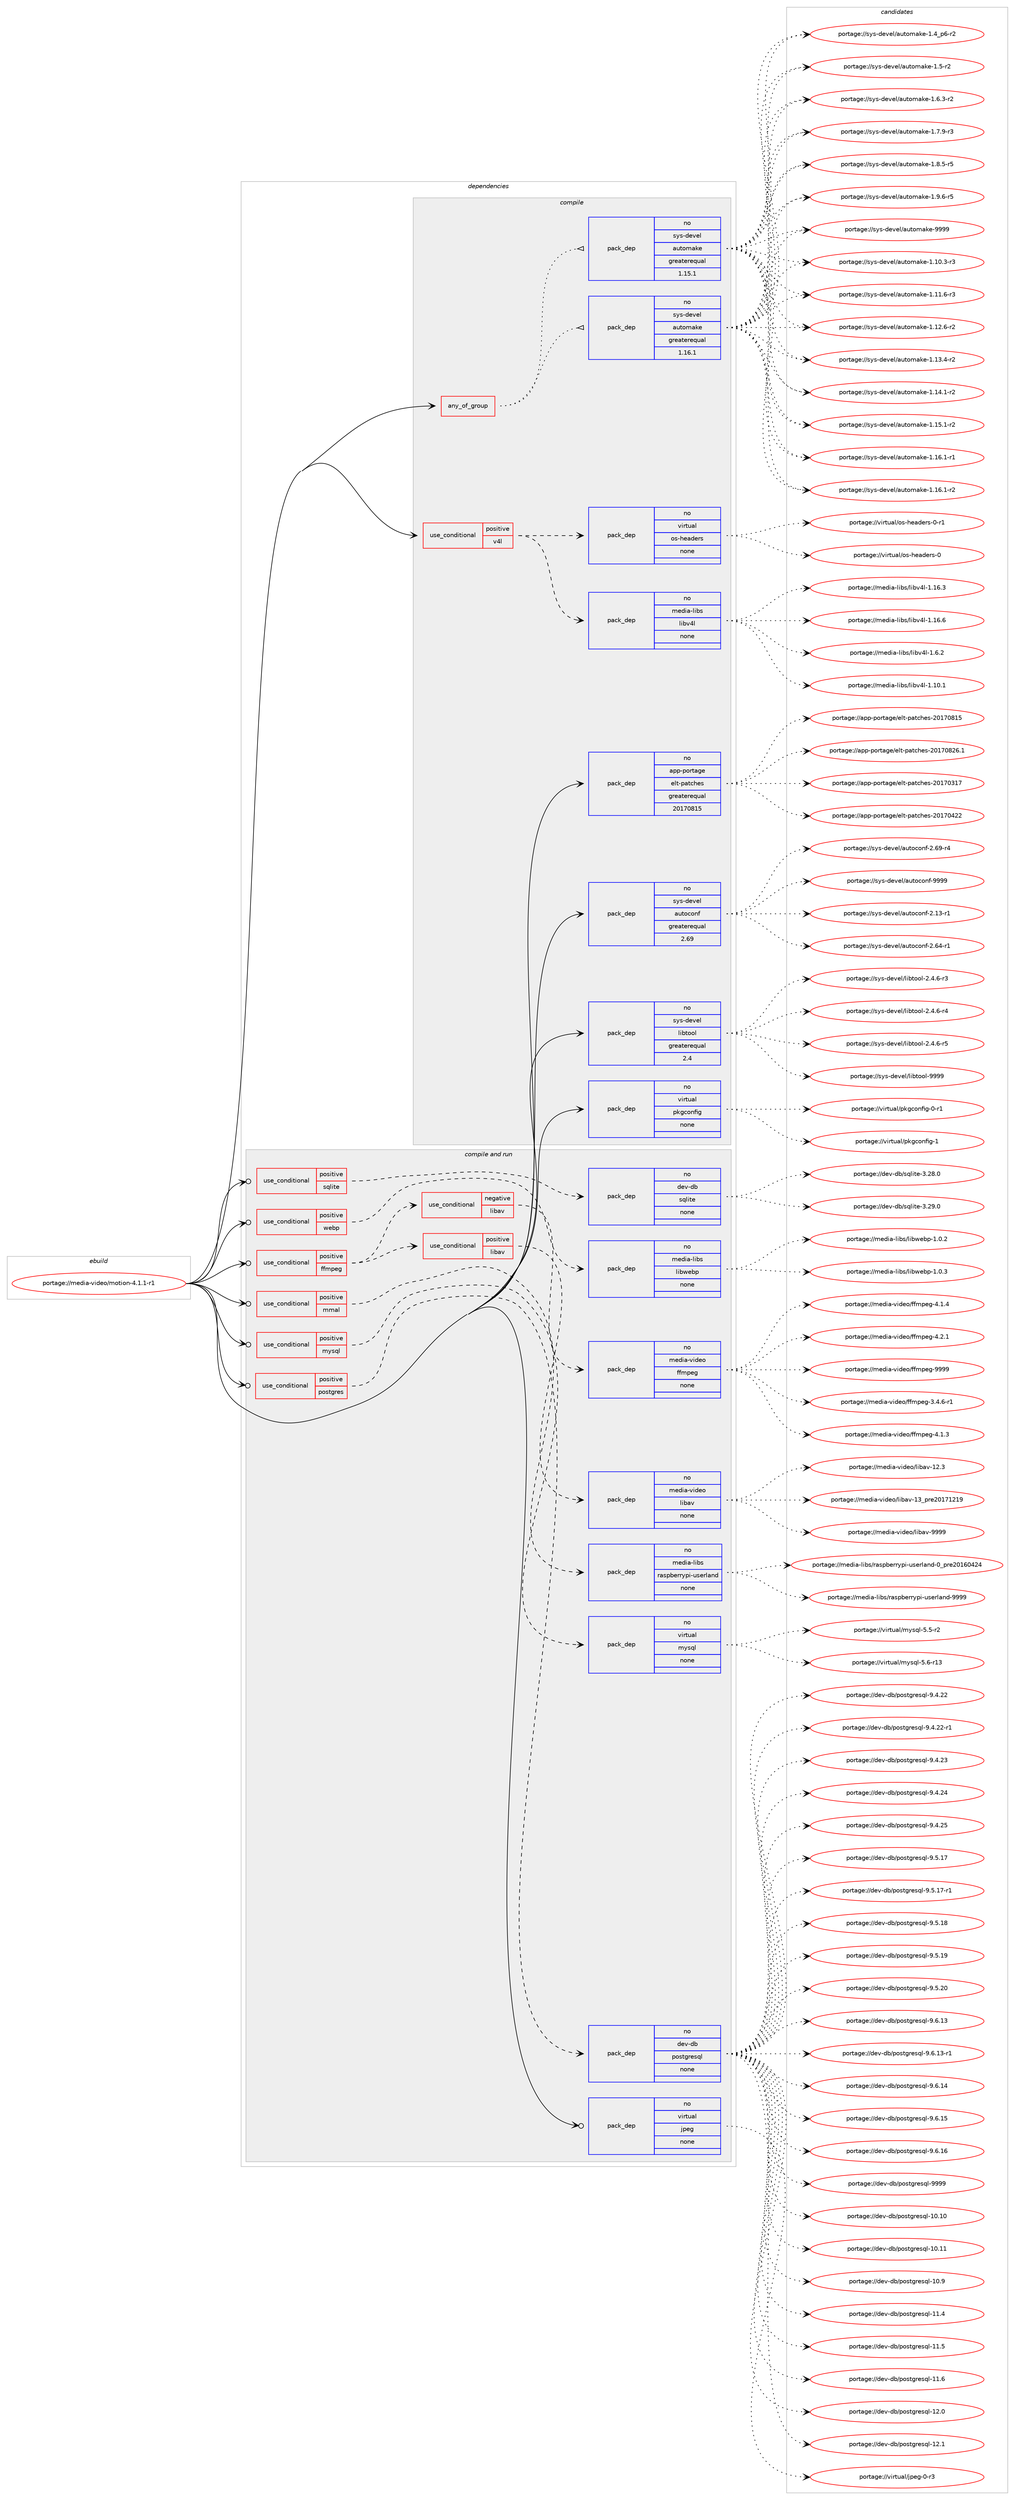 digraph prolog {

# *************
# Graph options
# *************

newrank=true;
concentrate=true;
compound=true;
graph [rankdir=LR,fontname=Helvetica,fontsize=10,ranksep=1.5];#, ranksep=2.5, nodesep=0.2];
edge  [arrowhead=vee];
node  [fontname=Helvetica,fontsize=10];

# **********
# The ebuild
# **********

subgraph cluster_leftcol {
color=gray;
rank=same;
label=<<i>ebuild</i>>;
id [label="portage://media-video/motion-4.1.1-r1", color=red, width=4, href="../media-video/motion-4.1.1-r1.svg"];
}

# ****************
# The dependencies
# ****************

subgraph cluster_midcol {
color=gray;
label=<<i>dependencies</i>>;
subgraph cluster_compile {
fillcolor="#eeeeee";
style=filled;
label=<<i>compile</i>>;
subgraph any5445 {
dependency341381 [label=<<TABLE BORDER="0" CELLBORDER="1" CELLSPACING="0" CELLPADDING="4"><TR><TD CELLPADDING="10">any_of_group</TD></TR></TABLE>>, shape=none, color=red];subgraph pack250768 {
dependency341382 [label=<<TABLE BORDER="0" CELLBORDER="1" CELLSPACING="0" CELLPADDING="4" WIDTH="220"><TR><TD ROWSPAN="6" CELLPADDING="30">pack_dep</TD></TR><TR><TD WIDTH="110">no</TD></TR><TR><TD>sys-devel</TD></TR><TR><TD>automake</TD></TR><TR><TD>greaterequal</TD></TR><TR><TD>1.16.1</TD></TR></TABLE>>, shape=none, color=blue];
}
dependency341381:e -> dependency341382:w [weight=20,style="dotted",arrowhead="oinv"];
subgraph pack250769 {
dependency341383 [label=<<TABLE BORDER="0" CELLBORDER="1" CELLSPACING="0" CELLPADDING="4" WIDTH="220"><TR><TD ROWSPAN="6" CELLPADDING="30">pack_dep</TD></TR><TR><TD WIDTH="110">no</TD></TR><TR><TD>sys-devel</TD></TR><TR><TD>automake</TD></TR><TR><TD>greaterequal</TD></TR><TR><TD>1.15.1</TD></TR></TABLE>>, shape=none, color=blue];
}
dependency341381:e -> dependency341383:w [weight=20,style="dotted",arrowhead="oinv"];
}
id:e -> dependency341381:w [weight=20,style="solid",arrowhead="vee"];
subgraph cond85025 {
dependency341384 [label=<<TABLE BORDER="0" CELLBORDER="1" CELLSPACING="0" CELLPADDING="4"><TR><TD ROWSPAN="3" CELLPADDING="10">use_conditional</TD></TR><TR><TD>positive</TD></TR><TR><TD>v4l</TD></TR></TABLE>>, shape=none, color=red];
subgraph pack250770 {
dependency341385 [label=<<TABLE BORDER="0" CELLBORDER="1" CELLSPACING="0" CELLPADDING="4" WIDTH="220"><TR><TD ROWSPAN="6" CELLPADDING="30">pack_dep</TD></TR><TR><TD WIDTH="110">no</TD></TR><TR><TD>media-libs</TD></TR><TR><TD>libv4l</TD></TR><TR><TD>none</TD></TR><TR><TD></TD></TR></TABLE>>, shape=none, color=blue];
}
dependency341384:e -> dependency341385:w [weight=20,style="dashed",arrowhead="vee"];
subgraph pack250771 {
dependency341386 [label=<<TABLE BORDER="0" CELLBORDER="1" CELLSPACING="0" CELLPADDING="4" WIDTH="220"><TR><TD ROWSPAN="6" CELLPADDING="30">pack_dep</TD></TR><TR><TD WIDTH="110">no</TD></TR><TR><TD>virtual</TD></TR><TR><TD>os-headers</TD></TR><TR><TD>none</TD></TR><TR><TD></TD></TR></TABLE>>, shape=none, color=blue];
}
dependency341384:e -> dependency341386:w [weight=20,style="dashed",arrowhead="vee"];
}
id:e -> dependency341384:w [weight=20,style="solid",arrowhead="vee"];
subgraph pack250772 {
dependency341387 [label=<<TABLE BORDER="0" CELLBORDER="1" CELLSPACING="0" CELLPADDING="4" WIDTH="220"><TR><TD ROWSPAN="6" CELLPADDING="30">pack_dep</TD></TR><TR><TD WIDTH="110">no</TD></TR><TR><TD>app-portage</TD></TR><TR><TD>elt-patches</TD></TR><TR><TD>greaterequal</TD></TR><TR><TD>20170815</TD></TR></TABLE>>, shape=none, color=blue];
}
id:e -> dependency341387:w [weight=20,style="solid",arrowhead="vee"];
subgraph pack250773 {
dependency341388 [label=<<TABLE BORDER="0" CELLBORDER="1" CELLSPACING="0" CELLPADDING="4" WIDTH="220"><TR><TD ROWSPAN="6" CELLPADDING="30">pack_dep</TD></TR><TR><TD WIDTH="110">no</TD></TR><TR><TD>sys-devel</TD></TR><TR><TD>autoconf</TD></TR><TR><TD>greaterequal</TD></TR><TR><TD>2.69</TD></TR></TABLE>>, shape=none, color=blue];
}
id:e -> dependency341388:w [weight=20,style="solid",arrowhead="vee"];
subgraph pack250774 {
dependency341389 [label=<<TABLE BORDER="0" CELLBORDER="1" CELLSPACING="0" CELLPADDING="4" WIDTH="220"><TR><TD ROWSPAN="6" CELLPADDING="30">pack_dep</TD></TR><TR><TD WIDTH="110">no</TD></TR><TR><TD>sys-devel</TD></TR><TR><TD>libtool</TD></TR><TR><TD>greaterequal</TD></TR><TR><TD>2.4</TD></TR></TABLE>>, shape=none, color=blue];
}
id:e -> dependency341389:w [weight=20,style="solid",arrowhead="vee"];
subgraph pack250775 {
dependency341390 [label=<<TABLE BORDER="0" CELLBORDER="1" CELLSPACING="0" CELLPADDING="4" WIDTH="220"><TR><TD ROWSPAN="6" CELLPADDING="30">pack_dep</TD></TR><TR><TD WIDTH="110">no</TD></TR><TR><TD>virtual</TD></TR><TR><TD>pkgconfig</TD></TR><TR><TD>none</TD></TR><TR><TD></TD></TR></TABLE>>, shape=none, color=blue];
}
id:e -> dependency341390:w [weight=20,style="solid",arrowhead="vee"];
}
subgraph cluster_compileandrun {
fillcolor="#eeeeee";
style=filled;
label=<<i>compile and run</i>>;
subgraph cond85026 {
dependency341391 [label=<<TABLE BORDER="0" CELLBORDER="1" CELLSPACING="0" CELLPADDING="4"><TR><TD ROWSPAN="3" CELLPADDING="10">use_conditional</TD></TR><TR><TD>positive</TD></TR><TR><TD>ffmpeg</TD></TR></TABLE>>, shape=none, color=red];
subgraph cond85027 {
dependency341392 [label=<<TABLE BORDER="0" CELLBORDER="1" CELLSPACING="0" CELLPADDING="4"><TR><TD ROWSPAN="3" CELLPADDING="10">use_conditional</TD></TR><TR><TD>positive</TD></TR><TR><TD>libav</TD></TR></TABLE>>, shape=none, color=red];
subgraph pack250776 {
dependency341393 [label=<<TABLE BORDER="0" CELLBORDER="1" CELLSPACING="0" CELLPADDING="4" WIDTH="220"><TR><TD ROWSPAN="6" CELLPADDING="30">pack_dep</TD></TR><TR><TD WIDTH="110">no</TD></TR><TR><TD>media-video</TD></TR><TR><TD>libav</TD></TR><TR><TD>none</TD></TR><TR><TD></TD></TR></TABLE>>, shape=none, color=blue];
}
dependency341392:e -> dependency341393:w [weight=20,style="dashed",arrowhead="vee"];
}
dependency341391:e -> dependency341392:w [weight=20,style="dashed",arrowhead="vee"];
subgraph cond85028 {
dependency341394 [label=<<TABLE BORDER="0" CELLBORDER="1" CELLSPACING="0" CELLPADDING="4"><TR><TD ROWSPAN="3" CELLPADDING="10">use_conditional</TD></TR><TR><TD>negative</TD></TR><TR><TD>libav</TD></TR></TABLE>>, shape=none, color=red];
subgraph pack250777 {
dependency341395 [label=<<TABLE BORDER="0" CELLBORDER="1" CELLSPACING="0" CELLPADDING="4" WIDTH="220"><TR><TD ROWSPAN="6" CELLPADDING="30">pack_dep</TD></TR><TR><TD WIDTH="110">no</TD></TR><TR><TD>media-video</TD></TR><TR><TD>ffmpeg</TD></TR><TR><TD>none</TD></TR><TR><TD></TD></TR></TABLE>>, shape=none, color=blue];
}
dependency341394:e -> dependency341395:w [weight=20,style="dashed",arrowhead="vee"];
}
dependency341391:e -> dependency341394:w [weight=20,style="dashed",arrowhead="vee"];
}
id:e -> dependency341391:w [weight=20,style="solid",arrowhead="odotvee"];
subgraph cond85029 {
dependency341396 [label=<<TABLE BORDER="0" CELLBORDER="1" CELLSPACING="0" CELLPADDING="4"><TR><TD ROWSPAN="3" CELLPADDING="10">use_conditional</TD></TR><TR><TD>positive</TD></TR><TR><TD>mmal</TD></TR></TABLE>>, shape=none, color=red];
subgraph pack250778 {
dependency341397 [label=<<TABLE BORDER="0" CELLBORDER="1" CELLSPACING="0" CELLPADDING="4" WIDTH="220"><TR><TD ROWSPAN="6" CELLPADDING="30">pack_dep</TD></TR><TR><TD WIDTH="110">no</TD></TR><TR><TD>media-libs</TD></TR><TR><TD>raspberrypi-userland</TD></TR><TR><TD>none</TD></TR><TR><TD></TD></TR></TABLE>>, shape=none, color=blue];
}
dependency341396:e -> dependency341397:w [weight=20,style="dashed",arrowhead="vee"];
}
id:e -> dependency341396:w [weight=20,style="solid",arrowhead="odotvee"];
subgraph cond85030 {
dependency341398 [label=<<TABLE BORDER="0" CELLBORDER="1" CELLSPACING="0" CELLPADDING="4"><TR><TD ROWSPAN="3" CELLPADDING="10">use_conditional</TD></TR><TR><TD>positive</TD></TR><TR><TD>mysql</TD></TR></TABLE>>, shape=none, color=red];
subgraph pack250779 {
dependency341399 [label=<<TABLE BORDER="0" CELLBORDER="1" CELLSPACING="0" CELLPADDING="4" WIDTH="220"><TR><TD ROWSPAN="6" CELLPADDING="30">pack_dep</TD></TR><TR><TD WIDTH="110">no</TD></TR><TR><TD>virtual</TD></TR><TR><TD>mysql</TD></TR><TR><TD>none</TD></TR><TR><TD></TD></TR></TABLE>>, shape=none, color=blue];
}
dependency341398:e -> dependency341399:w [weight=20,style="dashed",arrowhead="vee"];
}
id:e -> dependency341398:w [weight=20,style="solid",arrowhead="odotvee"];
subgraph cond85031 {
dependency341400 [label=<<TABLE BORDER="0" CELLBORDER="1" CELLSPACING="0" CELLPADDING="4"><TR><TD ROWSPAN="3" CELLPADDING="10">use_conditional</TD></TR><TR><TD>positive</TD></TR><TR><TD>postgres</TD></TR></TABLE>>, shape=none, color=red];
subgraph pack250780 {
dependency341401 [label=<<TABLE BORDER="0" CELLBORDER="1" CELLSPACING="0" CELLPADDING="4" WIDTH="220"><TR><TD ROWSPAN="6" CELLPADDING="30">pack_dep</TD></TR><TR><TD WIDTH="110">no</TD></TR><TR><TD>dev-db</TD></TR><TR><TD>postgresql</TD></TR><TR><TD>none</TD></TR><TR><TD></TD></TR></TABLE>>, shape=none, color=blue];
}
dependency341400:e -> dependency341401:w [weight=20,style="dashed",arrowhead="vee"];
}
id:e -> dependency341400:w [weight=20,style="solid",arrowhead="odotvee"];
subgraph cond85032 {
dependency341402 [label=<<TABLE BORDER="0" CELLBORDER="1" CELLSPACING="0" CELLPADDING="4"><TR><TD ROWSPAN="3" CELLPADDING="10">use_conditional</TD></TR><TR><TD>positive</TD></TR><TR><TD>sqlite</TD></TR></TABLE>>, shape=none, color=red];
subgraph pack250781 {
dependency341403 [label=<<TABLE BORDER="0" CELLBORDER="1" CELLSPACING="0" CELLPADDING="4" WIDTH="220"><TR><TD ROWSPAN="6" CELLPADDING="30">pack_dep</TD></TR><TR><TD WIDTH="110">no</TD></TR><TR><TD>dev-db</TD></TR><TR><TD>sqlite</TD></TR><TR><TD>none</TD></TR><TR><TD></TD></TR></TABLE>>, shape=none, color=blue];
}
dependency341402:e -> dependency341403:w [weight=20,style="dashed",arrowhead="vee"];
}
id:e -> dependency341402:w [weight=20,style="solid",arrowhead="odotvee"];
subgraph cond85033 {
dependency341404 [label=<<TABLE BORDER="0" CELLBORDER="1" CELLSPACING="0" CELLPADDING="4"><TR><TD ROWSPAN="3" CELLPADDING="10">use_conditional</TD></TR><TR><TD>positive</TD></TR><TR><TD>webp</TD></TR></TABLE>>, shape=none, color=red];
subgraph pack250782 {
dependency341405 [label=<<TABLE BORDER="0" CELLBORDER="1" CELLSPACING="0" CELLPADDING="4" WIDTH="220"><TR><TD ROWSPAN="6" CELLPADDING="30">pack_dep</TD></TR><TR><TD WIDTH="110">no</TD></TR><TR><TD>media-libs</TD></TR><TR><TD>libwebp</TD></TR><TR><TD>none</TD></TR><TR><TD></TD></TR></TABLE>>, shape=none, color=blue];
}
dependency341404:e -> dependency341405:w [weight=20,style="dashed",arrowhead="vee"];
}
id:e -> dependency341404:w [weight=20,style="solid",arrowhead="odotvee"];
subgraph pack250783 {
dependency341406 [label=<<TABLE BORDER="0" CELLBORDER="1" CELLSPACING="0" CELLPADDING="4" WIDTH="220"><TR><TD ROWSPAN="6" CELLPADDING="30">pack_dep</TD></TR><TR><TD WIDTH="110">no</TD></TR><TR><TD>virtual</TD></TR><TR><TD>jpeg</TD></TR><TR><TD>none</TD></TR><TR><TD></TD></TR></TABLE>>, shape=none, color=blue];
}
id:e -> dependency341406:w [weight=20,style="solid",arrowhead="odotvee"];
}
subgraph cluster_run {
fillcolor="#eeeeee";
style=filled;
label=<<i>run</i>>;
}
}

# **************
# The candidates
# **************

subgraph cluster_choices {
rank=same;
color=gray;
label=<<i>candidates</i>>;

subgraph choice250768 {
color=black;
nodesep=1;
choiceportage11512111545100101118101108479711711611110997107101454946494846514511451 [label="portage://sys-devel/automake-1.10.3-r3", color=red, width=4,href="../sys-devel/automake-1.10.3-r3.svg"];
choiceportage11512111545100101118101108479711711611110997107101454946494946544511451 [label="portage://sys-devel/automake-1.11.6-r3", color=red, width=4,href="../sys-devel/automake-1.11.6-r3.svg"];
choiceportage11512111545100101118101108479711711611110997107101454946495046544511450 [label="portage://sys-devel/automake-1.12.6-r2", color=red, width=4,href="../sys-devel/automake-1.12.6-r2.svg"];
choiceportage11512111545100101118101108479711711611110997107101454946495146524511450 [label="portage://sys-devel/automake-1.13.4-r2", color=red, width=4,href="../sys-devel/automake-1.13.4-r2.svg"];
choiceportage11512111545100101118101108479711711611110997107101454946495246494511450 [label="portage://sys-devel/automake-1.14.1-r2", color=red, width=4,href="../sys-devel/automake-1.14.1-r2.svg"];
choiceportage11512111545100101118101108479711711611110997107101454946495346494511450 [label="portage://sys-devel/automake-1.15.1-r2", color=red, width=4,href="../sys-devel/automake-1.15.1-r2.svg"];
choiceportage11512111545100101118101108479711711611110997107101454946495446494511449 [label="portage://sys-devel/automake-1.16.1-r1", color=red, width=4,href="../sys-devel/automake-1.16.1-r1.svg"];
choiceportage11512111545100101118101108479711711611110997107101454946495446494511450 [label="portage://sys-devel/automake-1.16.1-r2", color=red, width=4,href="../sys-devel/automake-1.16.1-r2.svg"];
choiceportage115121115451001011181011084797117116111109971071014549465295112544511450 [label="portage://sys-devel/automake-1.4_p6-r2", color=red, width=4,href="../sys-devel/automake-1.4_p6-r2.svg"];
choiceportage11512111545100101118101108479711711611110997107101454946534511450 [label="portage://sys-devel/automake-1.5-r2", color=red, width=4,href="../sys-devel/automake-1.5-r2.svg"];
choiceportage115121115451001011181011084797117116111109971071014549465446514511450 [label="portage://sys-devel/automake-1.6.3-r2", color=red, width=4,href="../sys-devel/automake-1.6.3-r2.svg"];
choiceportage115121115451001011181011084797117116111109971071014549465546574511451 [label="portage://sys-devel/automake-1.7.9-r3", color=red, width=4,href="../sys-devel/automake-1.7.9-r3.svg"];
choiceportage115121115451001011181011084797117116111109971071014549465646534511453 [label="portage://sys-devel/automake-1.8.5-r5", color=red, width=4,href="../sys-devel/automake-1.8.5-r5.svg"];
choiceportage115121115451001011181011084797117116111109971071014549465746544511453 [label="portage://sys-devel/automake-1.9.6-r5", color=red, width=4,href="../sys-devel/automake-1.9.6-r5.svg"];
choiceportage115121115451001011181011084797117116111109971071014557575757 [label="portage://sys-devel/automake-9999", color=red, width=4,href="../sys-devel/automake-9999.svg"];
dependency341382:e -> choiceportage11512111545100101118101108479711711611110997107101454946494846514511451:w [style=dotted,weight="100"];
dependency341382:e -> choiceportage11512111545100101118101108479711711611110997107101454946494946544511451:w [style=dotted,weight="100"];
dependency341382:e -> choiceportage11512111545100101118101108479711711611110997107101454946495046544511450:w [style=dotted,weight="100"];
dependency341382:e -> choiceportage11512111545100101118101108479711711611110997107101454946495146524511450:w [style=dotted,weight="100"];
dependency341382:e -> choiceportage11512111545100101118101108479711711611110997107101454946495246494511450:w [style=dotted,weight="100"];
dependency341382:e -> choiceportage11512111545100101118101108479711711611110997107101454946495346494511450:w [style=dotted,weight="100"];
dependency341382:e -> choiceportage11512111545100101118101108479711711611110997107101454946495446494511449:w [style=dotted,weight="100"];
dependency341382:e -> choiceportage11512111545100101118101108479711711611110997107101454946495446494511450:w [style=dotted,weight="100"];
dependency341382:e -> choiceportage115121115451001011181011084797117116111109971071014549465295112544511450:w [style=dotted,weight="100"];
dependency341382:e -> choiceportage11512111545100101118101108479711711611110997107101454946534511450:w [style=dotted,weight="100"];
dependency341382:e -> choiceportage115121115451001011181011084797117116111109971071014549465446514511450:w [style=dotted,weight="100"];
dependency341382:e -> choiceportage115121115451001011181011084797117116111109971071014549465546574511451:w [style=dotted,weight="100"];
dependency341382:e -> choiceportage115121115451001011181011084797117116111109971071014549465646534511453:w [style=dotted,weight="100"];
dependency341382:e -> choiceportage115121115451001011181011084797117116111109971071014549465746544511453:w [style=dotted,weight="100"];
dependency341382:e -> choiceportage115121115451001011181011084797117116111109971071014557575757:w [style=dotted,weight="100"];
}
subgraph choice250769 {
color=black;
nodesep=1;
choiceportage11512111545100101118101108479711711611110997107101454946494846514511451 [label="portage://sys-devel/automake-1.10.3-r3", color=red, width=4,href="../sys-devel/automake-1.10.3-r3.svg"];
choiceportage11512111545100101118101108479711711611110997107101454946494946544511451 [label="portage://sys-devel/automake-1.11.6-r3", color=red, width=4,href="../sys-devel/automake-1.11.6-r3.svg"];
choiceportage11512111545100101118101108479711711611110997107101454946495046544511450 [label="portage://sys-devel/automake-1.12.6-r2", color=red, width=4,href="../sys-devel/automake-1.12.6-r2.svg"];
choiceportage11512111545100101118101108479711711611110997107101454946495146524511450 [label="portage://sys-devel/automake-1.13.4-r2", color=red, width=4,href="../sys-devel/automake-1.13.4-r2.svg"];
choiceportage11512111545100101118101108479711711611110997107101454946495246494511450 [label="portage://sys-devel/automake-1.14.1-r2", color=red, width=4,href="../sys-devel/automake-1.14.1-r2.svg"];
choiceportage11512111545100101118101108479711711611110997107101454946495346494511450 [label="portage://sys-devel/automake-1.15.1-r2", color=red, width=4,href="../sys-devel/automake-1.15.1-r2.svg"];
choiceportage11512111545100101118101108479711711611110997107101454946495446494511449 [label="portage://sys-devel/automake-1.16.1-r1", color=red, width=4,href="../sys-devel/automake-1.16.1-r1.svg"];
choiceportage11512111545100101118101108479711711611110997107101454946495446494511450 [label="portage://sys-devel/automake-1.16.1-r2", color=red, width=4,href="../sys-devel/automake-1.16.1-r2.svg"];
choiceportage115121115451001011181011084797117116111109971071014549465295112544511450 [label="portage://sys-devel/automake-1.4_p6-r2", color=red, width=4,href="../sys-devel/automake-1.4_p6-r2.svg"];
choiceportage11512111545100101118101108479711711611110997107101454946534511450 [label="portage://sys-devel/automake-1.5-r2", color=red, width=4,href="../sys-devel/automake-1.5-r2.svg"];
choiceportage115121115451001011181011084797117116111109971071014549465446514511450 [label="portage://sys-devel/automake-1.6.3-r2", color=red, width=4,href="../sys-devel/automake-1.6.3-r2.svg"];
choiceportage115121115451001011181011084797117116111109971071014549465546574511451 [label="portage://sys-devel/automake-1.7.9-r3", color=red, width=4,href="../sys-devel/automake-1.7.9-r3.svg"];
choiceportage115121115451001011181011084797117116111109971071014549465646534511453 [label="portage://sys-devel/automake-1.8.5-r5", color=red, width=4,href="../sys-devel/automake-1.8.5-r5.svg"];
choiceportage115121115451001011181011084797117116111109971071014549465746544511453 [label="portage://sys-devel/automake-1.9.6-r5", color=red, width=4,href="../sys-devel/automake-1.9.6-r5.svg"];
choiceportage115121115451001011181011084797117116111109971071014557575757 [label="portage://sys-devel/automake-9999", color=red, width=4,href="../sys-devel/automake-9999.svg"];
dependency341383:e -> choiceportage11512111545100101118101108479711711611110997107101454946494846514511451:w [style=dotted,weight="100"];
dependency341383:e -> choiceportage11512111545100101118101108479711711611110997107101454946494946544511451:w [style=dotted,weight="100"];
dependency341383:e -> choiceportage11512111545100101118101108479711711611110997107101454946495046544511450:w [style=dotted,weight="100"];
dependency341383:e -> choiceportage11512111545100101118101108479711711611110997107101454946495146524511450:w [style=dotted,weight="100"];
dependency341383:e -> choiceportage11512111545100101118101108479711711611110997107101454946495246494511450:w [style=dotted,weight="100"];
dependency341383:e -> choiceportage11512111545100101118101108479711711611110997107101454946495346494511450:w [style=dotted,weight="100"];
dependency341383:e -> choiceportage11512111545100101118101108479711711611110997107101454946495446494511449:w [style=dotted,weight="100"];
dependency341383:e -> choiceportage11512111545100101118101108479711711611110997107101454946495446494511450:w [style=dotted,weight="100"];
dependency341383:e -> choiceportage115121115451001011181011084797117116111109971071014549465295112544511450:w [style=dotted,weight="100"];
dependency341383:e -> choiceportage11512111545100101118101108479711711611110997107101454946534511450:w [style=dotted,weight="100"];
dependency341383:e -> choiceportage115121115451001011181011084797117116111109971071014549465446514511450:w [style=dotted,weight="100"];
dependency341383:e -> choiceportage115121115451001011181011084797117116111109971071014549465546574511451:w [style=dotted,weight="100"];
dependency341383:e -> choiceportage115121115451001011181011084797117116111109971071014549465646534511453:w [style=dotted,weight="100"];
dependency341383:e -> choiceportage115121115451001011181011084797117116111109971071014549465746544511453:w [style=dotted,weight="100"];
dependency341383:e -> choiceportage115121115451001011181011084797117116111109971071014557575757:w [style=dotted,weight="100"];
}
subgraph choice250770 {
color=black;
nodesep=1;
choiceportage10910110010597451081059811547108105981185210845494649484649 [label="portage://media-libs/libv4l-1.10.1", color=red, width=4,href="../media-libs/libv4l-1.10.1.svg"];
choiceportage10910110010597451081059811547108105981185210845494649544651 [label="portage://media-libs/libv4l-1.16.3", color=red, width=4,href="../media-libs/libv4l-1.16.3.svg"];
choiceportage10910110010597451081059811547108105981185210845494649544654 [label="portage://media-libs/libv4l-1.16.6", color=red, width=4,href="../media-libs/libv4l-1.16.6.svg"];
choiceportage109101100105974510810598115471081059811852108454946544650 [label="portage://media-libs/libv4l-1.6.2", color=red, width=4,href="../media-libs/libv4l-1.6.2.svg"];
dependency341385:e -> choiceportage10910110010597451081059811547108105981185210845494649484649:w [style=dotted,weight="100"];
dependency341385:e -> choiceportage10910110010597451081059811547108105981185210845494649544651:w [style=dotted,weight="100"];
dependency341385:e -> choiceportage10910110010597451081059811547108105981185210845494649544654:w [style=dotted,weight="100"];
dependency341385:e -> choiceportage109101100105974510810598115471081059811852108454946544650:w [style=dotted,weight="100"];
}
subgraph choice250771 {
color=black;
nodesep=1;
choiceportage118105114116117971084711111545104101971001011141154548 [label="portage://virtual/os-headers-0", color=red, width=4,href="../virtual/os-headers-0.svg"];
choiceportage1181051141161179710847111115451041019710010111411545484511449 [label="portage://virtual/os-headers-0-r1", color=red, width=4,href="../virtual/os-headers-0-r1.svg"];
dependency341386:e -> choiceportage118105114116117971084711111545104101971001011141154548:w [style=dotted,weight="100"];
dependency341386:e -> choiceportage1181051141161179710847111115451041019710010111411545484511449:w [style=dotted,weight="100"];
}
subgraph choice250772 {
color=black;
nodesep=1;
choiceportage97112112451121111141169710310147101108116451129711699104101115455048495548514955 [label="portage://app-portage/elt-patches-20170317", color=red, width=4,href="../app-portage/elt-patches-20170317.svg"];
choiceportage97112112451121111141169710310147101108116451129711699104101115455048495548525050 [label="portage://app-portage/elt-patches-20170422", color=red, width=4,href="../app-portage/elt-patches-20170422.svg"];
choiceportage97112112451121111141169710310147101108116451129711699104101115455048495548564953 [label="portage://app-portage/elt-patches-20170815", color=red, width=4,href="../app-portage/elt-patches-20170815.svg"];
choiceportage971121124511211111411697103101471011081164511297116991041011154550484955485650544649 [label="portage://app-portage/elt-patches-20170826.1", color=red, width=4,href="../app-portage/elt-patches-20170826.1.svg"];
dependency341387:e -> choiceportage97112112451121111141169710310147101108116451129711699104101115455048495548514955:w [style=dotted,weight="100"];
dependency341387:e -> choiceportage97112112451121111141169710310147101108116451129711699104101115455048495548525050:w [style=dotted,weight="100"];
dependency341387:e -> choiceportage97112112451121111141169710310147101108116451129711699104101115455048495548564953:w [style=dotted,weight="100"];
dependency341387:e -> choiceportage971121124511211111411697103101471011081164511297116991041011154550484955485650544649:w [style=dotted,weight="100"];
}
subgraph choice250773 {
color=black;
nodesep=1;
choiceportage1151211154510010111810110847971171161119911111010245504649514511449 [label="portage://sys-devel/autoconf-2.13-r1", color=red, width=4,href="../sys-devel/autoconf-2.13-r1.svg"];
choiceportage1151211154510010111810110847971171161119911111010245504654524511449 [label="portage://sys-devel/autoconf-2.64-r1", color=red, width=4,href="../sys-devel/autoconf-2.64-r1.svg"];
choiceportage1151211154510010111810110847971171161119911111010245504654574511452 [label="portage://sys-devel/autoconf-2.69-r4", color=red, width=4,href="../sys-devel/autoconf-2.69-r4.svg"];
choiceportage115121115451001011181011084797117116111991111101024557575757 [label="portage://sys-devel/autoconf-9999", color=red, width=4,href="../sys-devel/autoconf-9999.svg"];
dependency341388:e -> choiceportage1151211154510010111810110847971171161119911111010245504649514511449:w [style=dotted,weight="100"];
dependency341388:e -> choiceportage1151211154510010111810110847971171161119911111010245504654524511449:w [style=dotted,weight="100"];
dependency341388:e -> choiceportage1151211154510010111810110847971171161119911111010245504654574511452:w [style=dotted,weight="100"];
dependency341388:e -> choiceportage115121115451001011181011084797117116111991111101024557575757:w [style=dotted,weight="100"];
}
subgraph choice250774 {
color=black;
nodesep=1;
choiceportage1151211154510010111810110847108105981161111111084550465246544511451 [label="portage://sys-devel/libtool-2.4.6-r3", color=red, width=4,href="../sys-devel/libtool-2.4.6-r3.svg"];
choiceportage1151211154510010111810110847108105981161111111084550465246544511452 [label="portage://sys-devel/libtool-2.4.6-r4", color=red, width=4,href="../sys-devel/libtool-2.4.6-r4.svg"];
choiceportage1151211154510010111810110847108105981161111111084550465246544511453 [label="portage://sys-devel/libtool-2.4.6-r5", color=red, width=4,href="../sys-devel/libtool-2.4.6-r5.svg"];
choiceportage1151211154510010111810110847108105981161111111084557575757 [label="portage://sys-devel/libtool-9999", color=red, width=4,href="../sys-devel/libtool-9999.svg"];
dependency341389:e -> choiceportage1151211154510010111810110847108105981161111111084550465246544511451:w [style=dotted,weight="100"];
dependency341389:e -> choiceportage1151211154510010111810110847108105981161111111084550465246544511452:w [style=dotted,weight="100"];
dependency341389:e -> choiceportage1151211154510010111810110847108105981161111111084550465246544511453:w [style=dotted,weight="100"];
dependency341389:e -> choiceportage1151211154510010111810110847108105981161111111084557575757:w [style=dotted,weight="100"];
}
subgraph choice250775 {
color=black;
nodesep=1;
choiceportage11810511411611797108471121071039911111010210510345484511449 [label="portage://virtual/pkgconfig-0-r1", color=red, width=4,href="../virtual/pkgconfig-0-r1.svg"];
choiceportage1181051141161179710847112107103991111101021051034549 [label="portage://virtual/pkgconfig-1", color=red, width=4,href="../virtual/pkgconfig-1.svg"];
dependency341390:e -> choiceportage11810511411611797108471121071039911111010210510345484511449:w [style=dotted,weight="100"];
dependency341390:e -> choiceportage1181051141161179710847112107103991111101021051034549:w [style=dotted,weight="100"];
}
subgraph choice250776 {
color=black;
nodesep=1;
choiceportage10910110010597451181051001011114710810598971184549504651 [label="portage://media-video/libav-12.3", color=red, width=4,href="../media-video/libav-12.3.svg"];
choiceportage1091011001059745118105100101111471081059897118454951951121141015048495549504957 [label="portage://media-video/libav-13_pre20171219", color=red, width=4,href="../media-video/libav-13_pre20171219.svg"];
choiceportage10910110010597451181051001011114710810598971184557575757 [label="portage://media-video/libav-9999", color=red, width=4,href="../media-video/libav-9999.svg"];
dependency341393:e -> choiceportage10910110010597451181051001011114710810598971184549504651:w [style=dotted,weight="100"];
dependency341393:e -> choiceportage1091011001059745118105100101111471081059897118454951951121141015048495549504957:w [style=dotted,weight="100"];
dependency341393:e -> choiceportage10910110010597451181051001011114710810598971184557575757:w [style=dotted,weight="100"];
}
subgraph choice250777 {
color=black;
nodesep=1;
choiceportage1091011001059745118105100101111471021021091121011034551465246544511449 [label="portage://media-video/ffmpeg-3.4.6-r1", color=red, width=4,href="../media-video/ffmpeg-3.4.6-r1.svg"];
choiceportage109101100105974511810510010111147102102109112101103455246494651 [label="portage://media-video/ffmpeg-4.1.3", color=red, width=4,href="../media-video/ffmpeg-4.1.3.svg"];
choiceportage109101100105974511810510010111147102102109112101103455246494652 [label="portage://media-video/ffmpeg-4.1.4", color=red, width=4,href="../media-video/ffmpeg-4.1.4.svg"];
choiceportage109101100105974511810510010111147102102109112101103455246504649 [label="portage://media-video/ffmpeg-4.2.1", color=red, width=4,href="../media-video/ffmpeg-4.2.1.svg"];
choiceportage1091011001059745118105100101111471021021091121011034557575757 [label="portage://media-video/ffmpeg-9999", color=red, width=4,href="../media-video/ffmpeg-9999.svg"];
dependency341395:e -> choiceportage1091011001059745118105100101111471021021091121011034551465246544511449:w [style=dotted,weight="100"];
dependency341395:e -> choiceportage109101100105974511810510010111147102102109112101103455246494651:w [style=dotted,weight="100"];
dependency341395:e -> choiceportage109101100105974511810510010111147102102109112101103455246494652:w [style=dotted,weight="100"];
dependency341395:e -> choiceportage109101100105974511810510010111147102102109112101103455246504649:w [style=dotted,weight="100"];
dependency341395:e -> choiceportage1091011001059745118105100101111471021021091121011034557575757:w [style=dotted,weight="100"];
}
subgraph choice250778 {
color=black;
nodesep=1;
choiceportage10910110010597451081059811547114971151129810111411412111210545117115101114108971101004548951121141015048495448525052 [label="portage://media-libs/raspberrypi-userland-0_pre20160424", color=red, width=4,href="../media-libs/raspberrypi-userland-0_pre20160424.svg"];
choiceportage10910110010597451081059811547114971151129810111411412111210545117115101114108971101004557575757 [label="portage://media-libs/raspberrypi-userland-9999", color=red, width=4,href="../media-libs/raspberrypi-userland-9999.svg"];
dependency341397:e -> choiceportage10910110010597451081059811547114971151129810111411412111210545117115101114108971101004548951121141015048495448525052:w [style=dotted,weight="100"];
dependency341397:e -> choiceportage10910110010597451081059811547114971151129810111411412111210545117115101114108971101004557575757:w [style=dotted,weight="100"];
}
subgraph choice250779 {
color=black;
nodesep=1;
choiceportage1181051141161179710847109121115113108455346534511450 [label="portage://virtual/mysql-5.5-r2", color=red, width=4,href="../virtual/mysql-5.5-r2.svg"];
choiceportage118105114116117971084710912111511310845534654451144951 [label="portage://virtual/mysql-5.6-r13", color=red, width=4,href="../virtual/mysql-5.6-r13.svg"];
dependency341399:e -> choiceportage1181051141161179710847109121115113108455346534511450:w [style=dotted,weight="100"];
dependency341399:e -> choiceportage118105114116117971084710912111511310845534654451144951:w [style=dotted,weight="100"];
}
subgraph choice250780 {
color=black;
nodesep=1;
choiceportage100101118451009847112111115116103114101115113108454948464948 [label="portage://dev-db/postgresql-10.10", color=red, width=4,href="../dev-db/postgresql-10.10.svg"];
choiceportage100101118451009847112111115116103114101115113108454948464949 [label="portage://dev-db/postgresql-10.11", color=red, width=4,href="../dev-db/postgresql-10.11.svg"];
choiceportage1001011184510098471121111151161031141011151131084549484657 [label="portage://dev-db/postgresql-10.9", color=red, width=4,href="../dev-db/postgresql-10.9.svg"];
choiceportage1001011184510098471121111151161031141011151131084549494652 [label="portage://dev-db/postgresql-11.4", color=red, width=4,href="../dev-db/postgresql-11.4.svg"];
choiceportage1001011184510098471121111151161031141011151131084549494653 [label="portage://dev-db/postgresql-11.5", color=red, width=4,href="../dev-db/postgresql-11.5.svg"];
choiceportage1001011184510098471121111151161031141011151131084549494654 [label="portage://dev-db/postgresql-11.6", color=red, width=4,href="../dev-db/postgresql-11.6.svg"];
choiceportage1001011184510098471121111151161031141011151131084549504648 [label="portage://dev-db/postgresql-12.0", color=red, width=4,href="../dev-db/postgresql-12.0.svg"];
choiceportage1001011184510098471121111151161031141011151131084549504649 [label="portage://dev-db/postgresql-12.1", color=red, width=4,href="../dev-db/postgresql-12.1.svg"];
choiceportage10010111845100984711211111511610311410111511310845574652465050 [label="portage://dev-db/postgresql-9.4.22", color=red, width=4,href="../dev-db/postgresql-9.4.22.svg"];
choiceportage100101118451009847112111115116103114101115113108455746524650504511449 [label="portage://dev-db/postgresql-9.4.22-r1", color=red, width=4,href="../dev-db/postgresql-9.4.22-r1.svg"];
choiceportage10010111845100984711211111511610311410111511310845574652465051 [label="portage://dev-db/postgresql-9.4.23", color=red, width=4,href="../dev-db/postgresql-9.4.23.svg"];
choiceportage10010111845100984711211111511610311410111511310845574652465052 [label="portage://dev-db/postgresql-9.4.24", color=red, width=4,href="../dev-db/postgresql-9.4.24.svg"];
choiceportage10010111845100984711211111511610311410111511310845574652465053 [label="portage://dev-db/postgresql-9.4.25", color=red, width=4,href="../dev-db/postgresql-9.4.25.svg"];
choiceportage10010111845100984711211111511610311410111511310845574653464955 [label="portage://dev-db/postgresql-9.5.17", color=red, width=4,href="../dev-db/postgresql-9.5.17.svg"];
choiceportage100101118451009847112111115116103114101115113108455746534649554511449 [label="portage://dev-db/postgresql-9.5.17-r1", color=red, width=4,href="../dev-db/postgresql-9.5.17-r1.svg"];
choiceportage10010111845100984711211111511610311410111511310845574653464956 [label="portage://dev-db/postgresql-9.5.18", color=red, width=4,href="../dev-db/postgresql-9.5.18.svg"];
choiceportage10010111845100984711211111511610311410111511310845574653464957 [label="portage://dev-db/postgresql-9.5.19", color=red, width=4,href="../dev-db/postgresql-9.5.19.svg"];
choiceportage10010111845100984711211111511610311410111511310845574653465048 [label="portage://dev-db/postgresql-9.5.20", color=red, width=4,href="../dev-db/postgresql-9.5.20.svg"];
choiceportage10010111845100984711211111511610311410111511310845574654464951 [label="portage://dev-db/postgresql-9.6.13", color=red, width=4,href="../dev-db/postgresql-9.6.13.svg"];
choiceportage100101118451009847112111115116103114101115113108455746544649514511449 [label="portage://dev-db/postgresql-9.6.13-r1", color=red, width=4,href="../dev-db/postgresql-9.6.13-r1.svg"];
choiceportage10010111845100984711211111511610311410111511310845574654464952 [label="portage://dev-db/postgresql-9.6.14", color=red, width=4,href="../dev-db/postgresql-9.6.14.svg"];
choiceportage10010111845100984711211111511610311410111511310845574654464953 [label="portage://dev-db/postgresql-9.6.15", color=red, width=4,href="../dev-db/postgresql-9.6.15.svg"];
choiceportage10010111845100984711211111511610311410111511310845574654464954 [label="portage://dev-db/postgresql-9.6.16", color=red, width=4,href="../dev-db/postgresql-9.6.16.svg"];
choiceportage1001011184510098471121111151161031141011151131084557575757 [label="portage://dev-db/postgresql-9999", color=red, width=4,href="../dev-db/postgresql-9999.svg"];
dependency341401:e -> choiceportage100101118451009847112111115116103114101115113108454948464948:w [style=dotted,weight="100"];
dependency341401:e -> choiceportage100101118451009847112111115116103114101115113108454948464949:w [style=dotted,weight="100"];
dependency341401:e -> choiceportage1001011184510098471121111151161031141011151131084549484657:w [style=dotted,weight="100"];
dependency341401:e -> choiceportage1001011184510098471121111151161031141011151131084549494652:w [style=dotted,weight="100"];
dependency341401:e -> choiceportage1001011184510098471121111151161031141011151131084549494653:w [style=dotted,weight="100"];
dependency341401:e -> choiceportage1001011184510098471121111151161031141011151131084549494654:w [style=dotted,weight="100"];
dependency341401:e -> choiceportage1001011184510098471121111151161031141011151131084549504648:w [style=dotted,weight="100"];
dependency341401:e -> choiceportage1001011184510098471121111151161031141011151131084549504649:w [style=dotted,weight="100"];
dependency341401:e -> choiceportage10010111845100984711211111511610311410111511310845574652465050:w [style=dotted,weight="100"];
dependency341401:e -> choiceportage100101118451009847112111115116103114101115113108455746524650504511449:w [style=dotted,weight="100"];
dependency341401:e -> choiceportage10010111845100984711211111511610311410111511310845574652465051:w [style=dotted,weight="100"];
dependency341401:e -> choiceportage10010111845100984711211111511610311410111511310845574652465052:w [style=dotted,weight="100"];
dependency341401:e -> choiceportage10010111845100984711211111511610311410111511310845574652465053:w [style=dotted,weight="100"];
dependency341401:e -> choiceportage10010111845100984711211111511610311410111511310845574653464955:w [style=dotted,weight="100"];
dependency341401:e -> choiceportage100101118451009847112111115116103114101115113108455746534649554511449:w [style=dotted,weight="100"];
dependency341401:e -> choiceportage10010111845100984711211111511610311410111511310845574653464956:w [style=dotted,weight="100"];
dependency341401:e -> choiceportage10010111845100984711211111511610311410111511310845574653464957:w [style=dotted,weight="100"];
dependency341401:e -> choiceportage10010111845100984711211111511610311410111511310845574653465048:w [style=dotted,weight="100"];
dependency341401:e -> choiceportage10010111845100984711211111511610311410111511310845574654464951:w [style=dotted,weight="100"];
dependency341401:e -> choiceportage100101118451009847112111115116103114101115113108455746544649514511449:w [style=dotted,weight="100"];
dependency341401:e -> choiceportage10010111845100984711211111511610311410111511310845574654464952:w [style=dotted,weight="100"];
dependency341401:e -> choiceportage10010111845100984711211111511610311410111511310845574654464953:w [style=dotted,weight="100"];
dependency341401:e -> choiceportage10010111845100984711211111511610311410111511310845574654464954:w [style=dotted,weight="100"];
dependency341401:e -> choiceportage1001011184510098471121111151161031141011151131084557575757:w [style=dotted,weight="100"];
}
subgraph choice250781 {
color=black;
nodesep=1;
choiceportage10010111845100984711511310810511610145514650564648 [label="portage://dev-db/sqlite-3.28.0", color=red, width=4,href="../dev-db/sqlite-3.28.0.svg"];
choiceportage10010111845100984711511310810511610145514650574648 [label="portage://dev-db/sqlite-3.29.0", color=red, width=4,href="../dev-db/sqlite-3.29.0.svg"];
dependency341403:e -> choiceportage10010111845100984711511310810511610145514650564648:w [style=dotted,weight="100"];
dependency341403:e -> choiceportage10010111845100984711511310810511610145514650574648:w [style=dotted,weight="100"];
}
subgraph choice250782 {
color=black;
nodesep=1;
choiceportage109101100105974510810598115471081059811910198112454946484650 [label="portage://media-libs/libwebp-1.0.2", color=red, width=4,href="../media-libs/libwebp-1.0.2.svg"];
choiceportage109101100105974510810598115471081059811910198112454946484651 [label="portage://media-libs/libwebp-1.0.3", color=red, width=4,href="../media-libs/libwebp-1.0.3.svg"];
dependency341405:e -> choiceportage109101100105974510810598115471081059811910198112454946484650:w [style=dotted,weight="100"];
dependency341405:e -> choiceportage109101100105974510810598115471081059811910198112454946484651:w [style=dotted,weight="100"];
}
subgraph choice250783 {
color=black;
nodesep=1;
choiceportage118105114116117971084710611210110345484511451 [label="portage://virtual/jpeg-0-r3", color=red, width=4,href="../virtual/jpeg-0-r3.svg"];
dependency341406:e -> choiceportage118105114116117971084710611210110345484511451:w [style=dotted,weight="100"];
}
}

}
